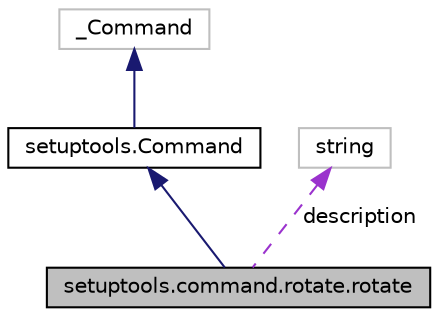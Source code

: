 digraph "setuptools.command.rotate.rotate"
{
 // LATEX_PDF_SIZE
  edge [fontname="Helvetica",fontsize="10",labelfontname="Helvetica",labelfontsize="10"];
  node [fontname="Helvetica",fontsize="10",shape=record];
  Node1 [label="setuptools.command.rotate.rotate",height=0.2,width=0.4,color="black", fillcolor="grey75", style="filled", fontcolor="black",tooltip=" "];
  Node2 -> Node1 [dir="back",color="midnightblue",fontsize="10",style="solid"];
  Node2 [label="setuptools.Command",height=0.2,width=0.4,color="black", fillcolor="white", style="filled",URL="$classsetuptools_1_1Command.html",tooltip=" "];
  Node3 -> Node2 [dir="back",color="midnightblue",fontsize="10",style="solid"];
  Node3 [label="_Command",height=0.2,width=0.4,color="grey75", fillcolor="white", style="filled",tooltip=" "];
  Node4 -> Node1 [dir="back",color="darkorchid3",fontsize="10",style="dashed",label=" description" ];
  Node4 [label="string",height=0.2,width=0.4,color="grey75", fillcolor="white", style="filled",tooltip=" "];
}
